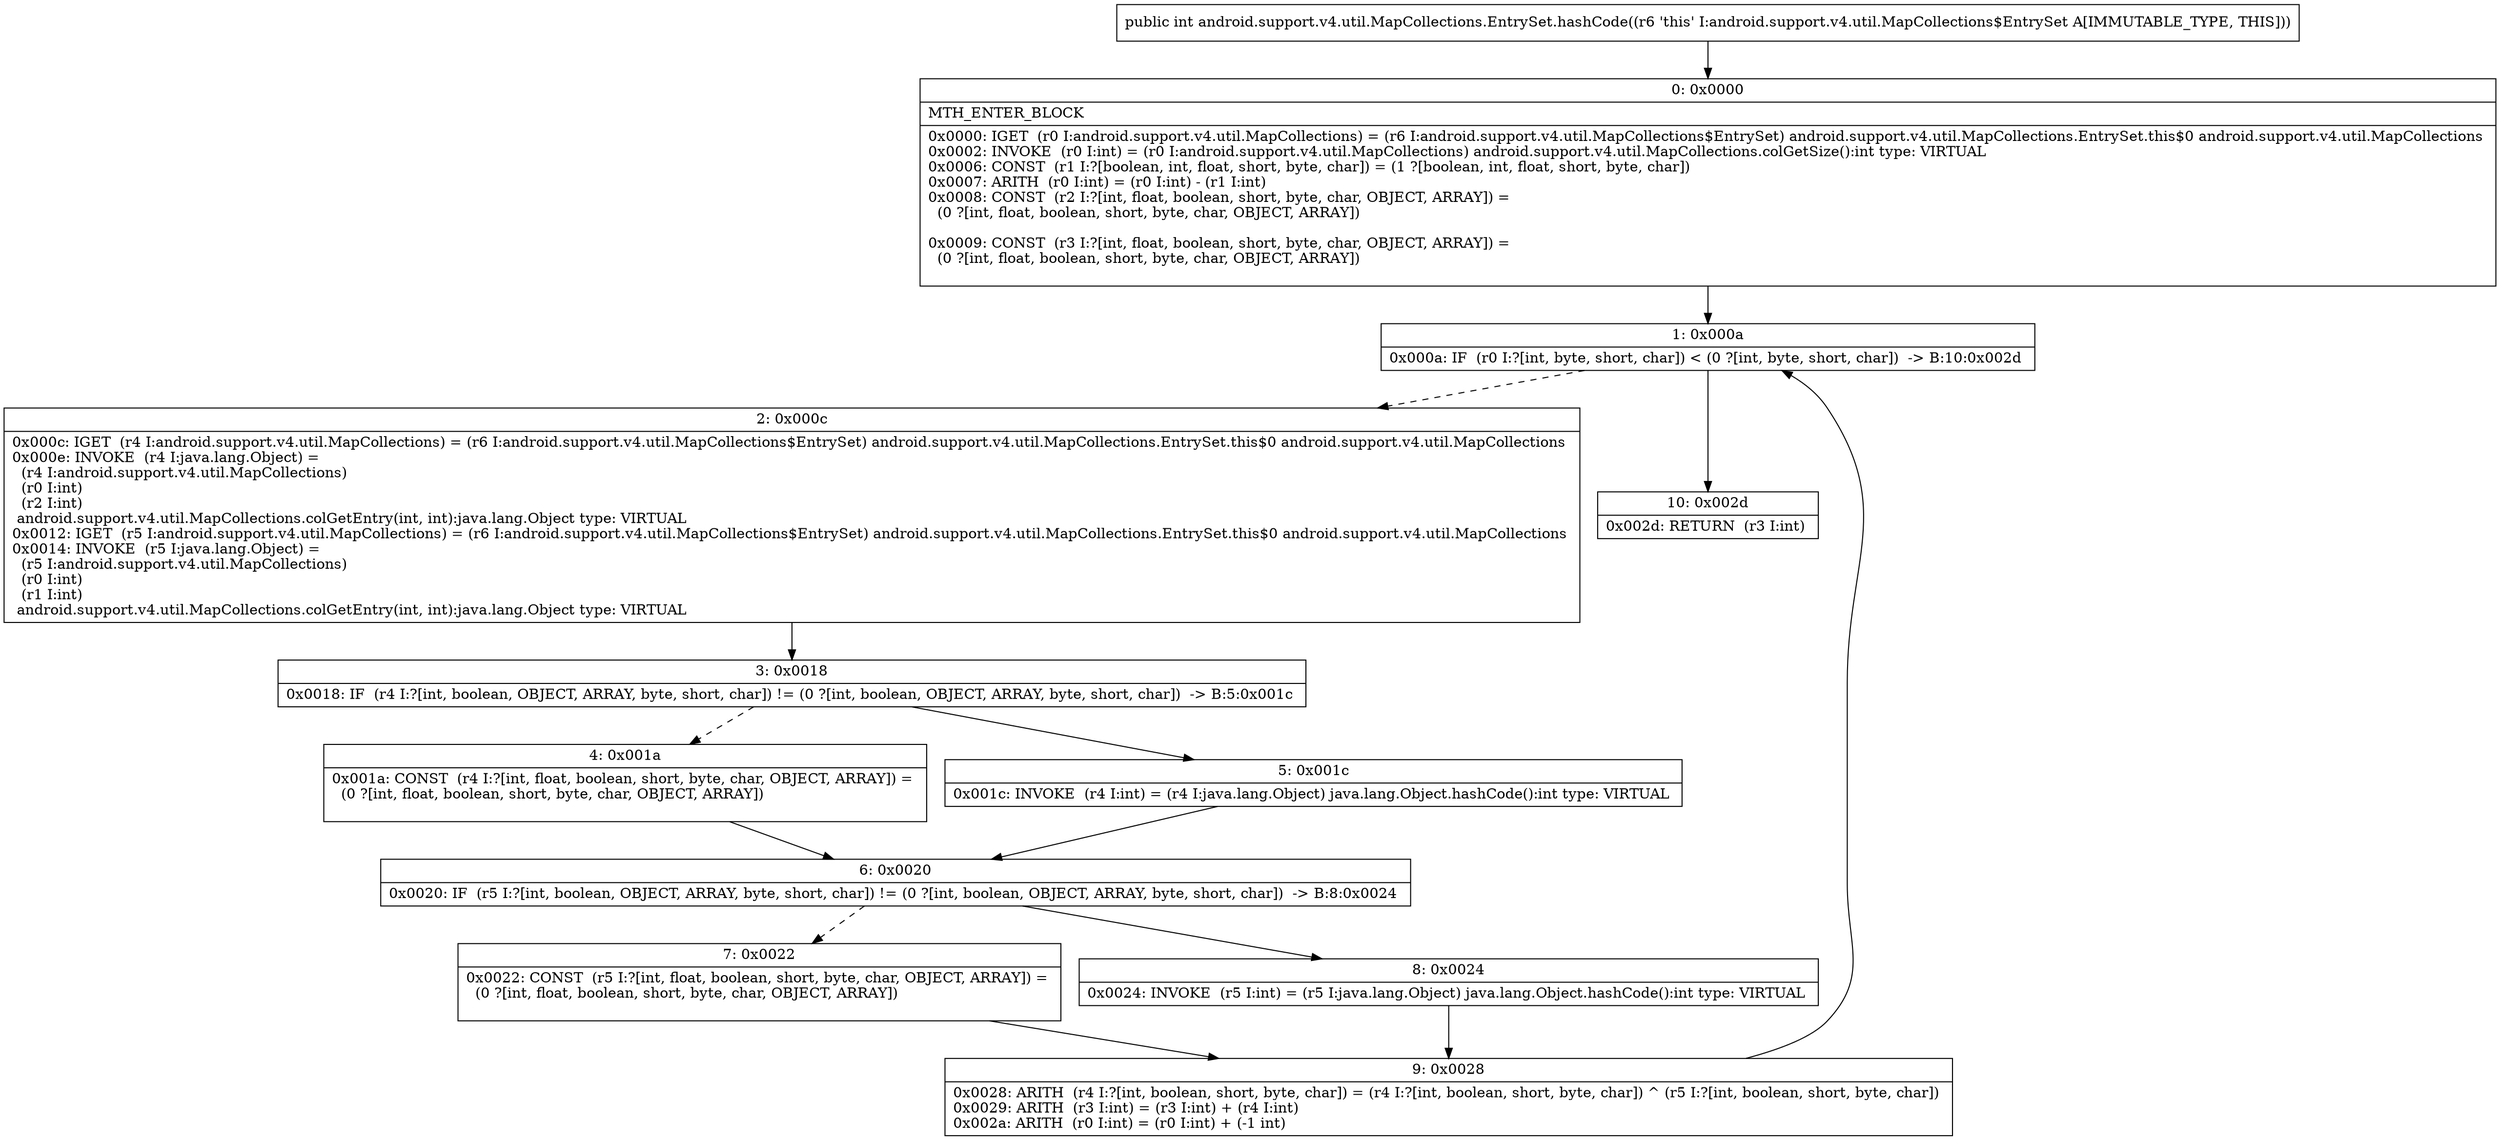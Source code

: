 digraph "CFG forandroid.support.v4.util.MapCollections.EntrySet.hashCode()I" {
Node_0 [shape=record,label="{0\:\ 0x0000|MTH_ENTER_BLOCK\l|0x0000: IGET  (r0 I:android.support.v4.util.MapCollections) = (r6 I:android.support.v4.util.MapCollections$EntrySet) android.support.v4.util.MapCollections.EntrySet.this$0 android.support.v4.util.MapCollections \l0x0002: INVOKE  (r0 I:int) = (r0 I:android.support.v4.util.MapCollections) android.support.v4.util.MapCollections.colGetSize():int type: VIRTUAL \l0x0006: CONST  (r1 I:?[boolean, int, float, short, byte, char]) = (1 ?[boolean, int, float, short, byte, char]) \l0x0007: ARITH  (r0 I:int) = (r0 I:int) \- (r1 I:int) \l0x0008: CONST  (r2 I:?[int, float, boolean, short, byte, char, OBJECT, ARRAY]) = \l  (0 ?[int, float, boolean, short, byte, char, OBJECT, ARRAY])\l \l0x0009: CONST  (r3 I:?[int, float, boolean, short, byte, char, OBJECT, ARRAY]) = \l  (0 ?[int, float, boolean, short, byte, char, OBJECT, ARRAY])\l \l}"];
Node_1 [shape=record,label="{1\:\ 0x000a|0x000a: IF  (r0 I:?[int, byte, short, char]) \< (0 ?[int, byte, short, char])  \-\> B:10:0x002d \l}"];
Node_2 [shape=record,label="{2\:\ 0x000c|0x000c: IGET  (r4 I:android.support.v4.util.MapCollections) = (r6 I:android.support.v4.util.MapCollections$EntrySet) android.support.v4.util.MapCollections.EntrySet.this$0 android.support.v4.util.MapCollections \l0x000e: INVOKE  (r4 I:java.lang.Object) = \l  (r4 I:android.support.v4.util.MapCollections)\l  (r0 I:int)\l  (r2 I:int)\l android.support.v4.util.MapCollections.colGetEntry(int, int):java.lang.Object type: VIRTUAL \l0x0012: IGET  (r5 I:android.support.v4.util.MapCollections) = (r6 I:android.support.v4.util.MapCollections$EntrySet) android.support.v4.util.MapCollections.EntrySet.this$0 android.support.v4.util.MapCollections \l0x0014: INVOKE  (r5 I:java.lang.Object) = \l  (r5 I:android.support.v4.util.MapCollections)\l  (r0 I:int)\l  (r1 I:int)\l android.support.v4.util.MapCollections.colGetEntry(int, int):java.lang.Object type: VIRTUAL \l}"];
Node_3 [shape=record,label="{3\:\ 0x0018|0x0018: IF  (r4 I:?[int, boolean, OBJECT, ARRAY, byte, short, char]) != (0 ?[int, boolean, OBJECT, ARRAY, byte, short, char])  \-\> B:5:0x001c \l}"];
Node_4 [shape=record,label="{4\:\ 0x001a|0x001a: CONST  (r4 I:?[int, float, boolean, short, byte, char, OBJECT, ARRAY]) = \l  (0 ?[int, float, boolean, short, byte, char, OBJECT, ARRAY])\l \l}"];
Node_5 [shape=record,label="{5\:\ 0x001c|0x001c: INVOKE  (r4 I:int) = (r4 I:java.lang.Object) java.lang.Object.hashCode():int type: VIRTUAL \l}"];
Node_6 [shape=record,label="{6\:\ 0x0020|0x0020: IF  (r5 I:?[int, boolean, OBJECT, ARRAY, byte, short, char]) != (0 ?[int, boolean, OBJECT, ARRAY, byte, short, char])  \-\> B:8:0x0024 \l}"];
Node_7 [shape=record,label="{7\:\ 0x0022|0x0022: CONST  (r5 I:?[int, float, boolean, short, byte, char, OBJECT, ARRAY]) = \l  (0 ?[int, float, boolean, short, byte, char, OBJECT, ARRAY])\l \l}"];
Node_8 [shape=record,label="{8\:\ 0x0024|0x0024: INVOKE  (r5 I:int) = (r5 I:java.lang.Object) java.lang.Object.hashCode():int type: VIRTUAL \l}"];
Node_9 [shape=record,label="{9\:\ 0x0028|0x0028: ARITH  (r4 I:?[int, boolean, short, byte, char]) = (r4 I:?[int, boolean, short, byte, char]) ^ (r5 I:?[int, boolean, short, byte, char]) \l0x0029: ARITH  (r3 I:int) = (r3 I:int) + (r4 I:int) \l0x002a: ARITH  (r0 I:int) = (r0 I:int) + (\-1 int) \l}"];
Node_10 [shape=record,label="{10\:\ 0x002d|0x002d: RETURN  (r3 I:int) \l}"];
MethodNode[shape=record,label="{public int android.support.v4.util.MapCollections.EntrySet.hashCode((r6 'this' I:android.support.v4.util.MapCollections$EntrySet A[IMMUTABLE_TYPE, THIS])) }"];
MethodNode -> Node_0;
Node_0 -> Node_1;
Node_1 -> Node_2[style=dashed];
Node_1 -> Node_10;
Node_2 -> Node_3;
Node_3 -> Node_4[style=dashed];
Node_3 -> Node_5;
Node_4 -> Node_6;
Node_5 -> Node_6;
Node_6 -> Node_7[style=dashed];
Node_6 -> Node_8;
Node_7 -> Node_9;
Node_8 -> Node_9;
Node_9 -> Node_1;
}

